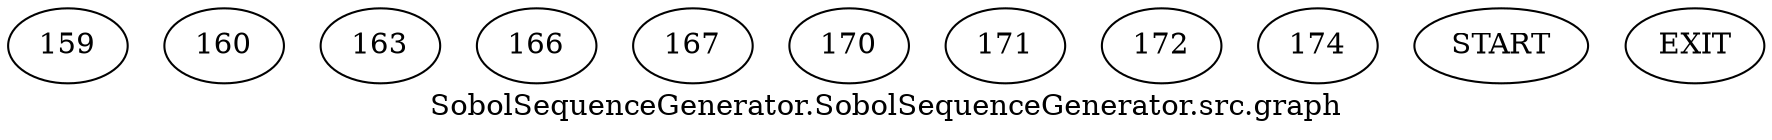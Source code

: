 /* --------------------------------------------------- */
/* Generated by Dr. Garbage Control Flow Graph Factory */
/* http://www.drgarbage.com                            */
/* Version: 4.5.0.201508311741                         */
/* Retrieved on: 2020-01-07 09:59:37.782               */
/* --------------------------------------------------- */
digraph "SobolSequenceGenerator.SobolSequenceGenerator.src.graph" {
 graph [label="SobolSequenceGenerator.SobolSequenceGenerator.src.graph"];
 4 [label="159" ]
 5 [label="160" ]
 6 [label="163" ]
 7 [label="166" ]
 8 [label="167" ]
 9 [label="170" ]
 10 [label="171" ]
 11 [label="172" ]
 12 [label="174" ]
 13 [label="START" ]
 14 [label="EXIT" ]
 13 4
 4  5
 4  6
 6  7
 7  8
 8  9
 9  10
 10  11
 10  12
 5  14
 11  14
 12  14
}
